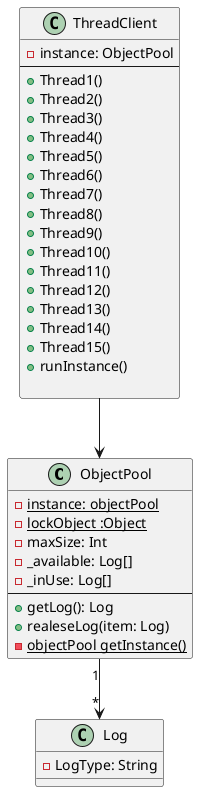 @startuml

class ObjectPool {
    - {static} instance: objectPool
    - {static} lockObject :Object
    - maxSize: Int
    - _available: Log[]
    - _inUse: Log[]
    ----
    +getLog(): Log
    +realeseLog(item: Log)
    -{static} objectPool getInstance()
}

class ThreadClient {
    - instance: ObjectPool
    ---
        +Thread1()
        +Thread2()
        +Thread3()
        +Thread4()
        +Thread5()
        +Thread6()
        +Thread7()
        +Thread8()
        +Thread9()
        +Thread10()
        +Thread11()
        +Thread12()
        +Thread13()
        +Thread14()
        +Thread15()
        +runInstance()

}

class Log {
    - LogType: String
}

ObjectPool "1" -down-> "*" Log
ThreadClient -down-> ObjectPool
@enduml